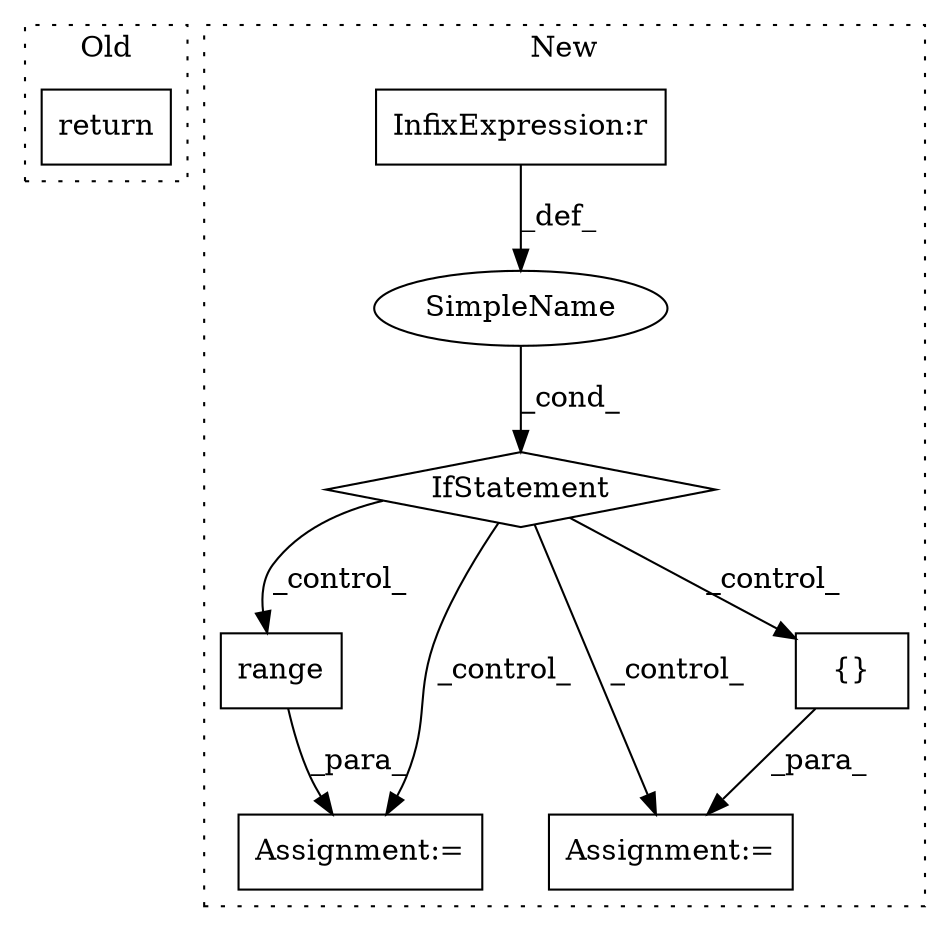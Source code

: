 digraph G {
subgraph cluster0 {
1 [label="return" a="41" s="4037" l="8" shape="box"];
label = "Old";
style="dotted";
}
subgraph cluster1 {
2 [label="range" a="32" s="4752,4761" l="6,1" shape="box"];
3 [label="Assignment:=" a="7" s="4679,4762" l="57,2" shape="box"];
4 [label="IfStatement" a="25" s="4327,4355" l="4,2" shape="diamond"];
5 [label="SimpleName" a="42" s="" l="" shape="ellipse"];
6 [label="Assignment:=" a="7" s="4814" l="1" shape="box"];
7 [label="InfixExpression:r" a="27" s="4340" l="4" shape="box"];
8 [label="{}" a="4" s="4631" l="2" shape="box"];
label = "New";
style="dotted";
}
2 -> 3 [label="_para_"];
4 -> 2 [label="_control_"];
4 -> 3 [label="_control_"];
4 -> 6 [label="_control_"];
4 -> 8 [label="_control_"];
5 -> 4 [label="_cond_"];
7 -> 5 [label="_def_"];
8 -> 6 [label="_para_"];
}